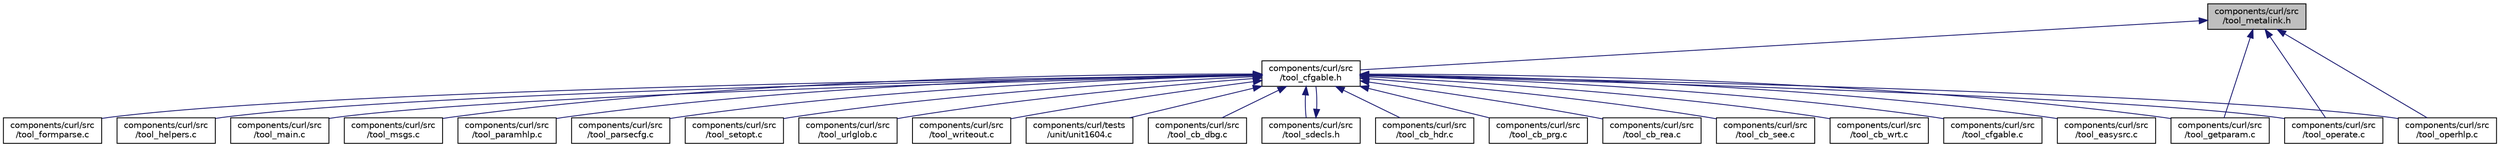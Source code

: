 digraph "components/curl/src/tool_metalink.h"
{
  edge [fontname="Helvetica",fontsize="10",labelfontname="Helvetica",labelfontsize="10"];
  node [fontname="Helvetica",fontsize="10",shape=record];
  Node23 [label="components/curl/src\l/tool_metalink.h",height=0.2,width=0.4,color="black", fillcolor="grey75", style="filled", fontcolor="black"];
  Node23 -> Node24 [dir="back",color="midnightblue",fontsize="10",style="solid",fontname="Helvetica"];
  Node24 [label="components/curl/src\l/tool_cfgable.h",height=0.2,width=0.4,color="black", fillcolor="white", style="filled",URL="$tool__cfgable_8h.html"];
  Node24 -> Node25 [dir="back",color="midnightblue",fontsize="10",style="solid",fontname="Helvetica"];
  Node25 [label="components/curl/src\l/tool_cb_dbg.c",height=0.2,width=0.4,color="black", fillcolor="white", style="filled",URL="$tool__cb__dbg_8c.html"];
  Node24 -> Node26 [dir="back",color="midnightblue",fontsize="10",style="solid",fontname="Helvetica"];
  Node26 [label="components/curl/src\l/tool_sdecls.h",height=0.2,width=0.4,color="black", fillcolor="white", style="filled",URL="$tool__sdecls_8h.html"];
  Node26 -> Node24 [dir="back",color="midnightblue",fontsize="10",style="solid",fontname="Helvetica"];
  Node24 -> Node27 [dir="back",color="midnightblue",fontsize="10",style="solid",fontname="Helvetica"];
  Node27 [label="components/curl/src\l/tool_cb_hdr.c",height=0.2,width=0.4,color="black", fillcolor="white", style="filled",URL="$tool__cb__hdr_8c.html"];
  Node24 -> Node28 [dir="back",color="midnightblue",fontsize="10",style="solid",fontname="Helvetica"];
  Node28 [label="components/curl/src\l/tool_cb_prg.c",height=0.2,width=0.4,color="black", fillcolor="white", style="filled",URL="$tool__cb__prg_8c.html"];
  Node24 -> Node29 [dir="back",color="midnightblue",fontsize="10",style="solid",fontname="Helvetica"];
  Node29 [label="components/curl/src\l/tool_cb_rea.c",height=0.2,width=0.4,color="black", fillcolor="white", style="filled",URL="$tool__cb__rea_8c.html"];
  Node24 -> Node30 [dir="back",color="midnightblue",fontsize="10",style="solid",fontname="Helvetica"];
  Node30 [label="components/curl/src\l/tool_cb_see.c",height=0.2,width=0.4,color="black", fillcolor="white", style="filled",URL="$tool__cb__see_8c.html"];
  Node24 -> Node31 [dir="back",color="midnightblue",fontsize="10",style="solid",fontname="Helvetica"];
  Node31 [label="components/curl/src\l/tool_cb_wrt.c",height=0.2,width=0.4,color="black", fillcolor="white", style="filled",URL="$tool__cb__wrt_8c.html"];
  Node24 -> Node32 [dir="back",color="midnightblue",fontsize="10",style="solid",fontname="Helvetica"];
  Node32 [label="components/curl/src\l/tool_cfgable.c",height=0.2,width=0.4,color="black", fillcolor="white", style="filled",URL="$tool__cfgable_8c.html"];
  Node24 -> Node33 [dir="back",color="midnightblue",fontsize="10",style="solid",fontname="Helvetica"];
  Node33 [label="components/curl/src\l/tool_easysrc.c",height=0.2,width=0.4,color="black", fillcolor="white", style="filled",URL="$tool__easysrc_8c.html"];
  Node24 -> Node34 [dir="back",color="midnightblue",fontsize="10",style="solid",fontname="Helvetica"];
  Node34 [label="components/curl/src\l/tool_formparse.c",height=0.2,width=0.4,color="black", fillcolor="white", style="filled",URL="$tool__formparse_8c.html"];
  Node24 -> Node35 [dir="back",color="midnightblue",fontsize="10",style="solid",fontname="Helvetica"];
  Node35 [label="components/curl/src\l/tool_getparam.c",height=0.2,width=0.4,color="black", fillcolor="white", style="filled",URL="$tool__getparam_8c.html"];
  Node24 -> Node36 [dir="back",color="midnightblue",fontsize="10",style="solid",fontname="Helvetica"];
  Node36 [label="components/curl/src\l/tool_helpers.c",height=0.2,width=0.4,color="black", fillcolor="white", style="filled",URL="$tool__helpers_8c.html"];
  Node24 -> Node37 [dir="back",color="midnightblue",fontsize="10",style="solid",fontname="Helvetica"];
  Node37 [label="components/curl/src\l/tool_main.c",height=0.2,width=0.4,color="black", fillcolor="white", style="filled",URL="$tool__main_8c.html"];
  Node24 -> Node38 [dir="back",color="midnightblue",fontsize="10",style="solid",fontname="Helvetica"];
  Node38 [label="components/curl/src\l/tool_msgs.c",height=0.2,width=0.4,color="black", fillcolor="white", style="filled",URL="$tool__msgs_8c.html"];
  Node24 -> Node39 [dir="back",color="midnightblue",fontsize="10",style="solid",fontname="Helvetica"];
  Node39 [label="components/curl/src\l/tool_operate.c",height=0.2,width=0.4,color="black", fillcolor="white", style="filled",URL="$tool__operate_8c.html"];
  Node24 -> Node40 [dir="back",color="midnightblue",fontsize="10",style="solid",fontname="Helvetica"];
  Node40 [label="components/curl/src\l/tool_operhlp.c",height=0.2,width=0.4,color="black", fillcolor="white", style="filled",URL="$tool__operhlp_8c.html"];
  Node24 -> Node41 [dir="back",color="midnightblue",fontsize="10",style="solid",fontname="Helvetica"];
  Node41 [label="components/curl/src\l/tool_paramhlp.c",height=0.2,width=0.4,color="black", fillcolor="white", style="filled",URL="$tool__paramhlp_8c.html"];
  Node24 -> Node42 [dir="back",color="midnightblue",fontsize="10",style="solid",fontname="Helvetica"];
  Node42 [label="components/curl/src\l/tool_parsecfg.c",height=0.2,width=0.4,color="black", fillcolor="white", style="filled",URL="$tool__parsecfg_8c.html"];
  Node24 -> Node43 [dir="back",color="midnightblue",fontsize="10",style="solid",fontname="Helvetica"];
  Node43 [label="components/curl/src\l/tool_setopt.c",height=0.2,width=0.4,color="black", fillcolor="white", style="filled",URL="$tool__setopt_8c.html"];
  Node24 -> Node44 [dir="back",color="midnightblue",fontsize="10",style="solid",fontname="Helvetica"];
  Node44 [label="components/curl/src\l/tool_urlglob.c",height=0.2,width=0.4,color="black", fillcolor="white", style="filled",URL="$tool__urlglob_8c.html"];
  Node24 -> Node45 [dir="back",color="midnightblue",fontsize="10",style="solid",fontname="Helvetica"];
  Node45 [label="components/curl/src\l/tool_writeout.c",height=0.2,width=0.4,color="black", fillcolor="white", style="filled",URL="$tool__writeout_8c.html"];
  Node24 -> Node46 [dir="back",color="midnightblue",fontsize="10",style="solid",fontname="Helvetica"];
  Node46 [label="components/curl/tests\l/unit/unit1604.c",height=0.2,width=0.4,color="black", fillcolor="white", style="filled",URL="$unit1604_8c.html"];
  Node23 -> Node35 [dir="back",color="midnightblue",fontsize="10",style="solid",fontname="Helvetica"];
  Node23 -> Node39 [dir="back",color="midnightblue",fontsize="10",style="solid",fontname="Helvetica"];
  Node23 -> Node40 [dir="back",color="midnightblue",fontsize="10",style="solid",fontname="Helvetica"];
}
